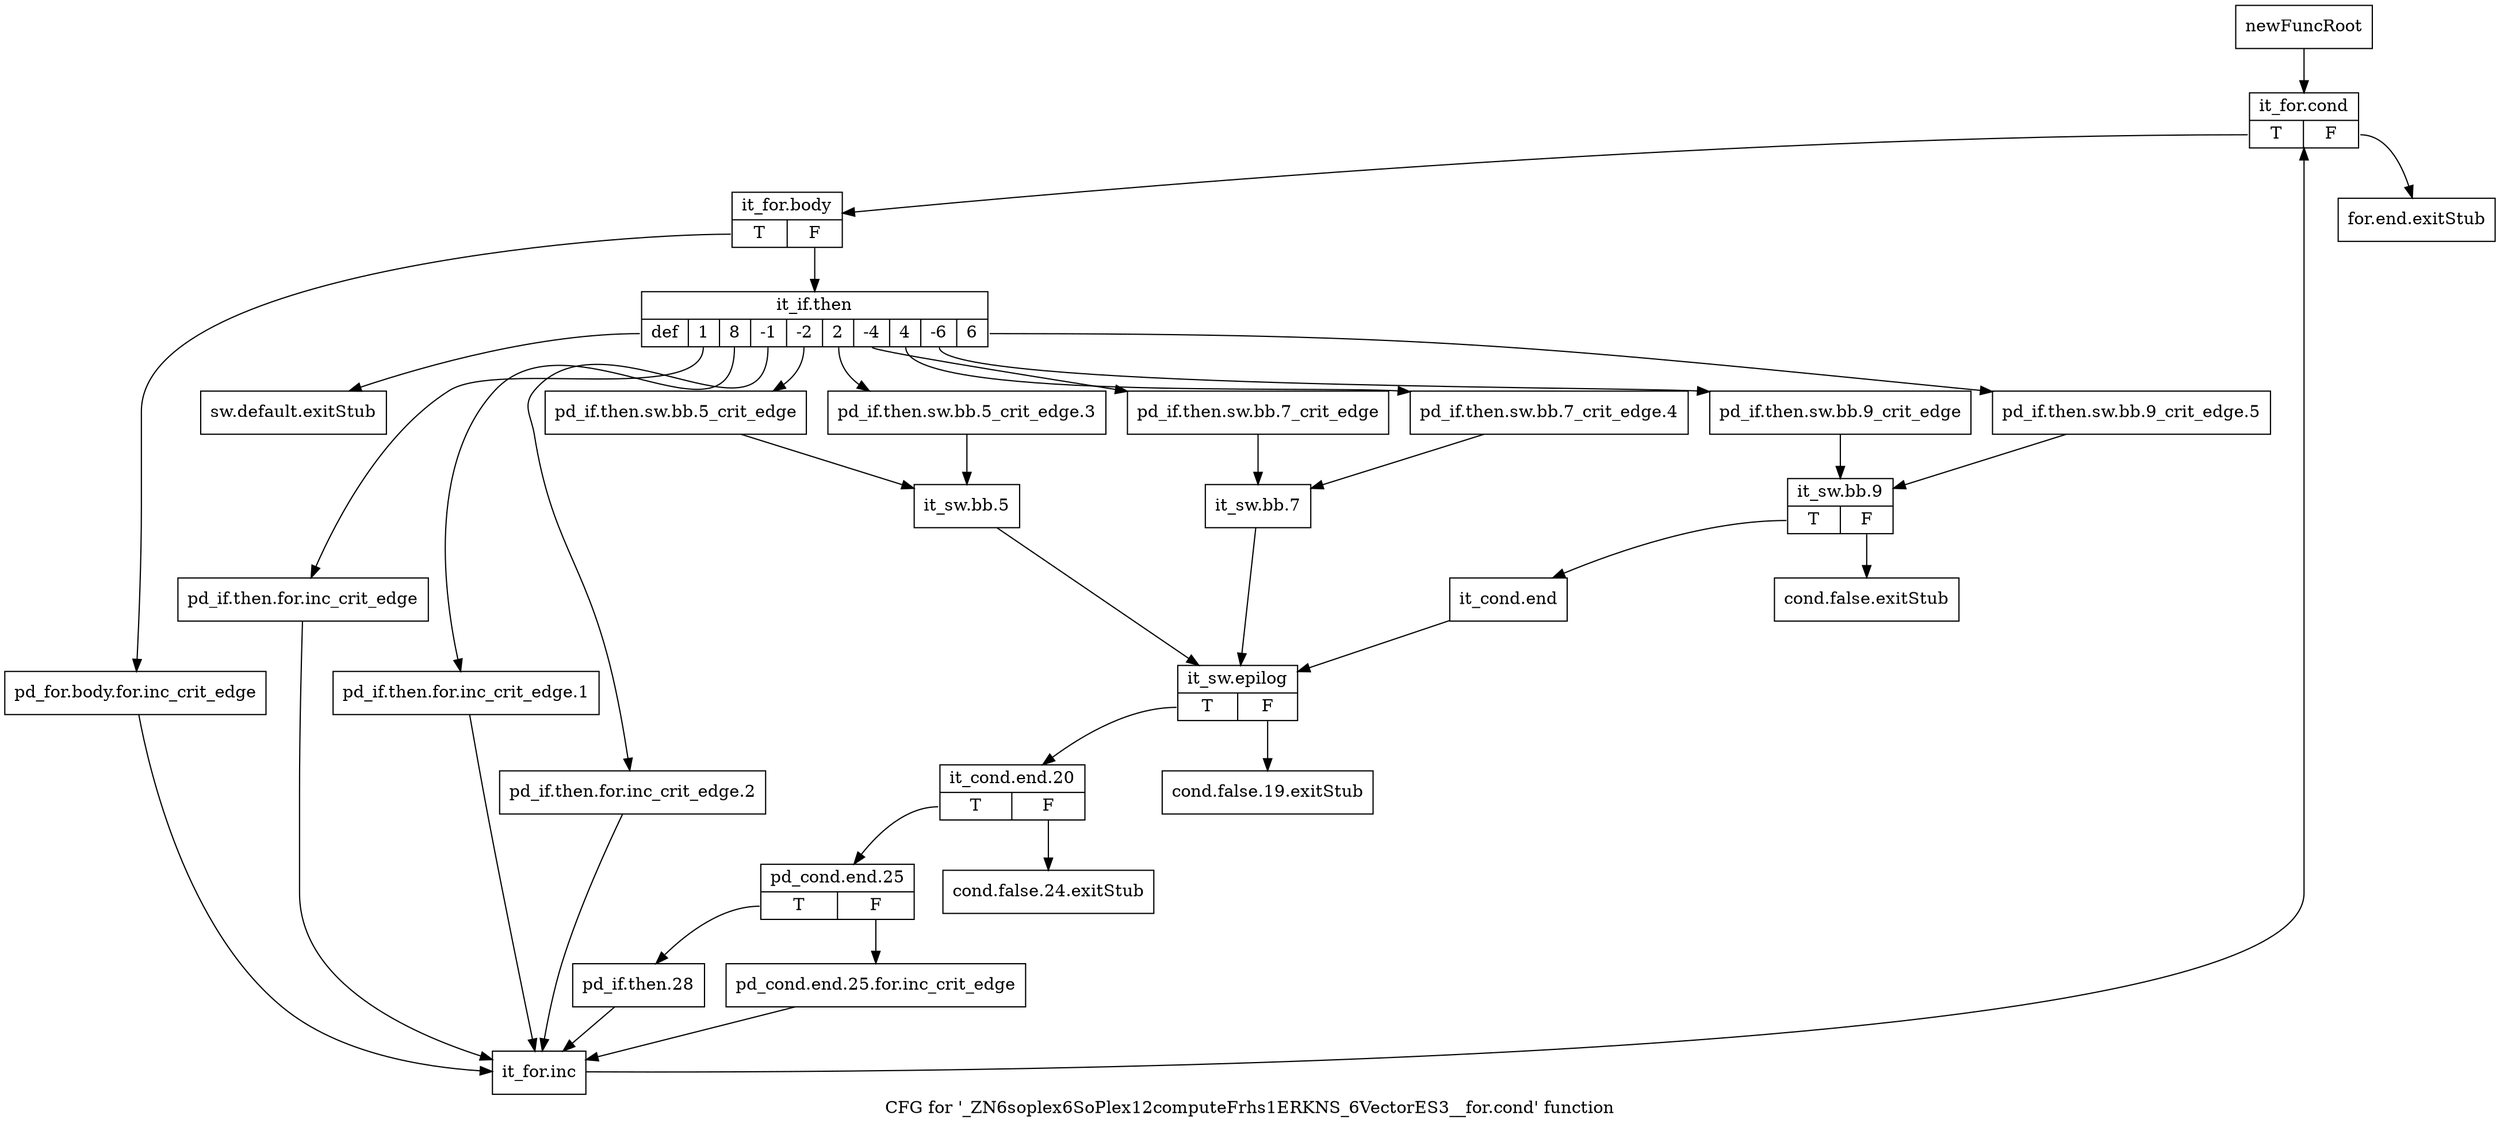 digraph "CFG for '_ZN6soplex6SoPlex12computeFrhs1ERKNS_6VectorES3__for.cond' function" {
	label="CFG for '_ZN6soplex6SoPlex12computeFrhs1ERKNS_6VectorES3__for.cond' function";

	Node0x2f31690 [shape=record,label="{newFuncRoot}"];
	Node0x2f31690 -> Node0x2f31870;
	Node0x2f316e0 [shape=record,label="{for.end.exitStub}"];
	Node0x2f31730 [shape=record,label="{sw.default.exitStub}"];
	Node0x2f31780 [shape=record,label="{cond.false.exitStub}"];
	Node0x2f317d0 [shape=record,label="{cond.false.19.exitStub}"];
	Node0x2f31820 [shape=record,label="{cond.false.24.exitStub}"];
	Node0x2f31870 [shape=record,label="{it_for.cond|{<s0>T|<s1>F}}"];
	Node0x2f31870:s0 -> Node0x2f318c0;
	Node0x2f31870:s1 -> Node0x2f316e0;
	Node0x2f318c0 [shape=record,label="{it_for.body|{<s0>T|<s1>F}}"];
	Node0x2f318c0:s0 -> Node0x2f31f00;
	Node0x2f318c0:s1 -> Node0x2f31910;
	Node0x2f31910 [shape=record,label="{it_if.then|{<s0>def|<s1>1|<s2>8|<s3>-1|<s4>-2|<s5>2|<s6>-4|<s7>4|<s8>-6|<s9>6}}"];
	Node0x2f31910:s0 -> Node0x2f31730;
	Node0x2f31910:s1 -> Node0x2f31eb0;
	Node0x2f31910:s2 -> Node0x2f31e60;
	Node0x2f31910:s3 -> Node0x2f31e10;
	Node0x2f31910:s4 -> Node0x2f31be0;
	Node0x2f31910:s5 -> Node0x2f31b90;
	Node0x2f31910:s6 -> Node0x2f31af0;
	Node0x2f31910:s7 -> Node0x2f31aa0;
	Node0x2f31910:s8 -> Node0x2f319b0;
	Node0x2f31910:s9 -> Node0x2f31960;
	Node0x2f31960 [shape=record,label="{pd_if.then.sw.bb.9_crit_edge.5}"];
	Node0x2f31960 -> Node0x2f31a00;
	Node0x2f319b0 [shape=record,label="{pd_if.then.sw.bb.9_crit_edge}"];
	Node0x2f319b0 -> Node0x2f31a00;
	Node0x2f31a00 [shape=record,label="{it_sw.bb.9|{<s0>T|<s1>F}}"];
	Node0x2f31a00:s0 -> Node0x2f31a50;
	Node0x2f31a00:s1 -> Node0x2f31780;
	Node0x2f31a50 [shape=record,label="{it_cond.end}"];
	Node0x2f31a50 -> Node0x2f31c80;
	Node0x2f31aa0 [shape=record,label="{pd_if.then.sw.bb.7_crit_edge.4}"];
	Node0x2f31aa0 -> Node0x2f31b40;
	Node0x2f31af0 [shape=record,label="{pd_if.then.sw.bb.7_crit_edge}"];
	Node0x2f31af0 -> Node0x2f31b40;
	Node0x2f31b40 [shape=record,label="{it_sw.bb.7}"];
	Node0x2f31b40 -> Node0x2f31c80;
	Node0x2f31b90 [shape=record,label="{pd_if.then.sw.bb.5_crit_edge.3}"];
	Node0x2f31b90 -> Node0x2f31c30;
	Node0x2f31be0 [shape=record,label="{pd_if.then.sw.bb.5_crit_edge}"];
	Node0x2f31be0 -> Node0x2f31c30;
	Node0x2f31c30 [shape=record,label="{it_sw.bb.5}"];
	Node0x2f31c30 -> Node0x2f31c80;
	Node0x2f31c80 [shape=record,label="{it_sw.epilog|{<s0>T|<s1>F}}"];
	Node0x2f31c80:s0 -> Node0x2f31cd0;
	Node0x2f31c80:s1 -> Node0x2f317d0;
	Node0x2f31cd0 [shape=record,label="{it_cond.end.20|{<s0>T|<s1>F}}"];
	Node0x2f31cd0:s0 -> Node0x2f31d20;
	Node0x2f31cd0:s1 -> Node0x2f31820;
	Node0x2f31d20 [shape=record,label="{pd_cond.end.25|{<s0>T|<s1>F}}"];
	Node0x2f31d20:s0 -> Node0x2f31dc0;
	Node0x2f31d20:s1 -> Node0x2f31d70;
	Node0x2f31d70 [shape=record,label="{pd_cond.end.25.for.inc_crit_edge}"];
	Node0x2f31d70 -> Node0x2f31f50;
	Node0x2f31dc0 [shape=record,label="{pd_if.then.28}"];
	Node0x2f31dc0 -> Node0x2f31f50;
	Node0x2f31e10 [shape=record,label="{pd_if.then.for.inc_crit_edge.2}"];
	Node0x2f31e10 -> Node0x2f31f50;
	Node0x2f31e60 [shape=record,label="{pd_if.then.for.inc_crit_edge.1}"];
	Node0x2f31e60 -> Node0x2f31f50;
	Node0x2f31eb0 [shape=record,label="{pd_if.then.for.inc_crit_edge}"];
	Node0x2f31eb0 -> Node0x2f31f50;
	Node0x2f31f00 [shape=record,label="{pd_for.body.for.inc_crit_edge}"];
	Node0x2f31f00 -> Node0x2f31f50;
	Node0x2f31f50 [shape=record,label="{it_for.inc}"];
	Node0x2f31f50 -> Node0x2f31870;
}
